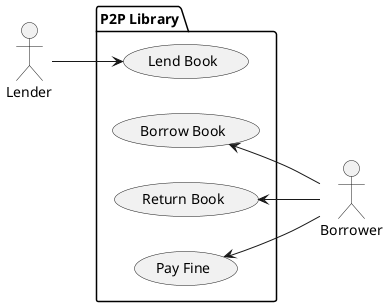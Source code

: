 @startuml
left to right direction
actor Lender as lender
package "P2P Library"{
  usecase "Lend Book" as UC1
  usecase "Borrow Book" as UC2
  usecase "Return Book" as UC3
  usecase "Pay Fine" as UC4
}
actor Borrower as borrower
UC2 <-- borrower
UC3 <-- borrower
UC4 <-- borrower
lender --> UC1
@enduml